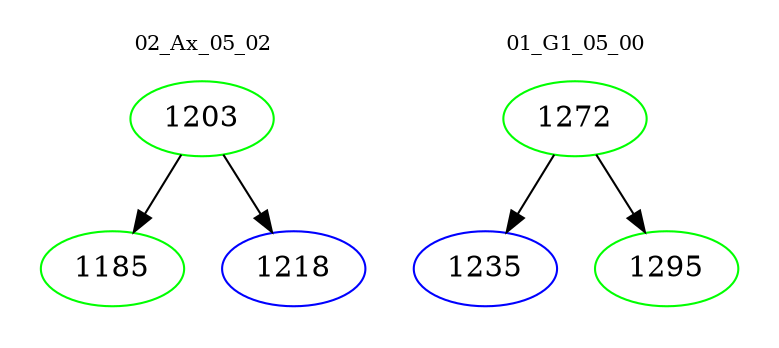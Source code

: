 digraph{
subgraph cluster_0 {
color = white
label = "02_Ax_05_02";
fontsize=10;
T0_1203 [label="1203", color="green"]
T0_1203 -> T0_1185 [color="black"]
T0_1185 [label="1185", color="green"]
T0_1203 -> T0_1218 [color="black"]
T0_1218 [label="1218", color="blue"]
}
subgraph cluster_1 {
color = white
label = "01_G1_05_00";
fontsize=10;
T1_1272 [label="1272", color="green"]
T1_1272 -> T1_1235 [color="black"]
T1_1235 [label="1235", color="blue"]
T1_1272 -> T1_1295 [color="black"]
T1_1295 [label="1295", color="green"]
}
}
